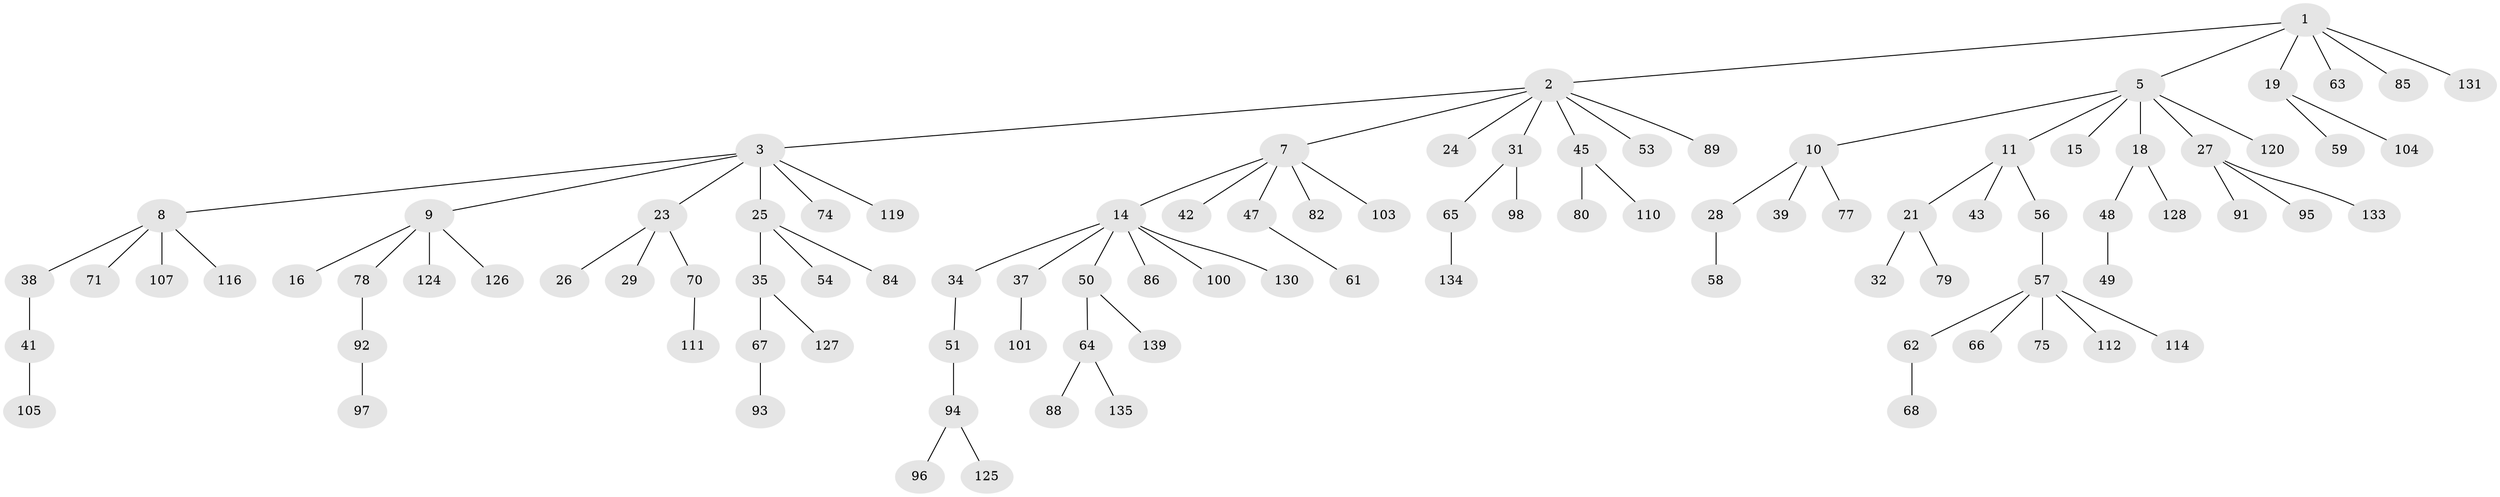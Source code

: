 // Generated by graph-tools (version 1.1) at 2025/52/02/27/25 19:52:10]
// undirected, 98 vertices, 97 edges
graph export_dot {
graph [start="1"]
  node [color=gray90,style=filled];
  1 [super="+12"];
  2 [super="+40"];
  3 [super="+4"];
  5 [super="+6"];
  7 [super="+30"];
  8 [super="+22"];
  9 [super="+13"];
  10 [super="+17"];
  11 [super="+20"];
  14 [super="+73"];
  15;
  16 [super="+121"];
  18 [super="+36"];
  19 [super="+33"];
  21;
  23 [super="+99"];
  24;
  25 [super="+46"];
  26;
  27 [super="+55"];
  28;
  29;
  31 [super="+87"];
  32;
  34;
  35 [super="+44"];
  37;
  38;
  39 [super="+52"];
  41 [super="+83"];
  42;
  43;
  45 [super="+137"];
  47 [super="+76"];
  48;
  49 [super="+123"];
  50 [super="+102"];
  51 [super="+90"];
  53;
  54;
  56;
  57 [super="+60"];
  58;
  59;
  61 [super="+69"];
  62 [super="+72"];
  63;
  64 [super="+132"];
  65 [super="+129"];
  66 [super="+118"];
  67;
  68;
  70;
  71;
  74 [super="+81"];
  75 [super="+108"];
  77 [super="+117"];
  78 [super="+113"];
  79;
  80;
  82;
  84;
  85;
  86;
  88;
  89;
  91;
  92;
  93 [super="+136"];
  94 [super="+109"];
  95;
  96;
  97 [super="+106"];
  98;
  100 [super="+122"];
  101;
  103;
  104;
  105;
  107;
  110 [super="+115"];
  111;
  112 [super="+138"];
  114;
  116;
  119;
  120;
  124;
  125;
  126;
  127;
  128;
  130;
  131;
  133;
  134;
  135;
  139;
  1 -- 2;
  1 -- 5;
  1 -- 19;
  1 -- 131;
  1 -- 85;
  1 -- 63;
  2 -- 3;
  2 -- 7;
  2 -- 24;
  2 -- 31;
  2 -- 45;
  2 -- 89;
  2 -- 53;
  3 -- 8;
  3 -- 25;
  3 -- 23;
  3 -- 119;
  3 -- 9;
  3 -- 74;
  5 -- 10;
  5 -- 11;
  5 -- 15;
  5 -- 120;
  5 -- 18;
  5 -- 27;
  7 -- 14;
  7 -- 82;
  7 -- 42;
  7 -- 103;
  7 -- 47;
  8 -- 38;
  8 -- 107;
  8 -- 116;
  8 -- 71;
  9 -- 16;
  9 -- 124;
  9 -- 126;
  9 -- 78;
  10 -- 39;
  10 -- 28;
  10 -- 77;
  11 -- 21;
  11 -- 56;
  11 -- 43;
  14 -- 34;
  14 -- 37;
  14 -- 50;
  14 -- 86;
  14 -- 130;
  14 -- 100;
  18 -- 48;
  18 -- 128;
  19 -- 59;
  19 -- 104;
  21 -- 32;
  21 -- 79;
  23 -- 26;
  23 -- 29;
  23 -- 70;
  25 -- 35;
  25 -- 84;
  25 -- 54;
  27 -- 91;
  27 -- 95;
  27 -- 133;
  28 -- 58;
  31 -- 65;
  31 -- 98;
  34 -- 51;
  35 -- 127;
  35 -- 67;
  37 -- 101;
  38 -- 41;
  41 -- 105;
  45 -- 80;
  45 -- 110;
  47 -- 61;
  48 -- 49;
  50 -- 64;
  50 -- 139;
  51 -- 94;
  56 -- 57;
  57 -- 75;
  57 -- 112;
  57 -- 66;
  57 -- 62;
  57 -- 114;
  62 -- 68;
  64 -- 88;
  64 -- 135;
  65 -- 134;
  67 -- 93;
  70 -- 111;
  78 -- 92;
  92 -- 97;
  94 -- 96;
  94 -- 125;
}
